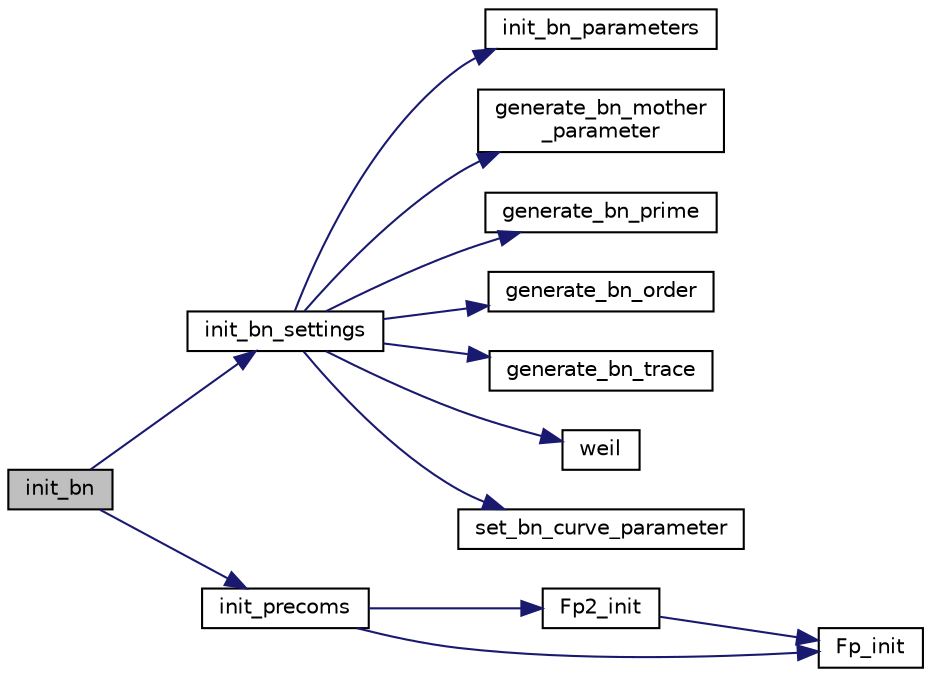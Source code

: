 digraph "init_bn"
{
  edge [fontname="Helvetica",fontsize="10",labelfontname="Helvetica",labelfontsize="10"];
  node [fontname="Helvetica",fontsize="10",shape=record];
  rankdir="LR";
  Node0 [label="init_bn",height=0.2,width=0.4,color="black", fillcolor="grey75", style="filled", fontcolor="black"];
  Node0 -> Node1 [color="midnightblue",fontsize="10",style="solid",fontname="Helvetica"];
  Node1 [label="init_bn_settings",height=0.2,width=0.4,color="black", fillcolor="white", style="filled",URL="$curve__settings_8h.html#a8107b3c4a1ffd201c295046d5ca9cdc1"];
  Node1 -> Node2 [color="midnightblue",fontsize="10",style="solid",fontname="Helvetica"];
  Node2 [label="init_bn_parameters",height=0.2,width=0.4,color="black", fillcolor="white", style="filled",URL="$curve__settings_8h.html#ade0e2bdf8e679d274e8382034652e9bf"];
  Node1 -> Node3 [color="midnightblue",fontsize="10",style="solid",fontname="Helvetica"];
  Node3 [label="generate_bn_mother\l_parameter",height=0.2,width=0.4,color="black", fillcolor="white", style="filled",URL="$curve__settings_8h.html#a3d631b68c5a9a78e5e0af33be4881816"];
  Node1 -> Node4 [color="midnightblue",fontsize="10",style="solid",fontname="Helvetica"];
  Node4 [label="generate_bn_prime",height=0.2,width=0.4,color="black", fillcolor="white", style="filled",URL="$curve__settings_8h.html#aa75121e0ce77955b8e552edc9dd4feb6"];
  Node1 -> Node5 [color="midnightblue",fontsize="10",style="solid",fontname="Helvetica"];
  Node5 [label="generate_bn_order",height=0.2,width=0.4,color="black", fillcolor="white", style="filled",URL="$curve__settings_8h.html#ad68e57a7d472d717193d4ca4331f23cf"];
  Node1 -> Node6 [color="midnightblue",fontsize="10",style="solid",fontname="Helvetica"];
  Node6 [label="generate_bn_trace",height=0.2,width=0.4,color="black", fillcolor="white", style="filled",URL="$curve__settings_8h.html#aaad4de0748d6117b7f665e08dc7a4d24"];
  Node1 -> Node7 [color="midnightblue",fontsize="10",style="solid",fontname="Helvetica"];
  Node7 [label="weil",height=0.2,width=0.4,color="black", fillcolor="white", style="filled",URL="$curve__settings_8h.html#a7442b7929865235118e3abeb198fddcb"];
  Node1 -> Node8 [color="midnightblue",fontsize="10",style="solid",fontname="Helvetica"];
  Node8 [label="set_bn_curve_parameter",height=0.2,width=0.4,color="black", fillcolor="white", style="filled",URL="$curve__settings_8h.html#a951b8514e53db0684c1e61fb3a1e10c4"];
  Node0 -> Node9 [color="midnightblue",fontsize="10",style="solid",fontname="Helvetica"];
  Node9 [label="init_precoms",height=0.2,width=0.4,color="black", fillcolor="white", style="filled",URL="$bn__bls12__precoms_8h.html#a6d8315d6721fda3d585086b15cf55cd8"];
  Node9 -> Node10 [color="midnightblue",fontsize="10",style="solid",fontname="Helvetica"];
  Node10 [label="Fp2_init",height=0.2,width=0.4,color="black", fillcolor="white", style="filled",URL="$bn__fp2_8h.html#a3e3f039eb9b9874e5a4cc30d37f6546c"];
  Node10 -> Node11 [color="midnightblue",fontsize="10",style="solid",fontname="Helvetica"];
  Node11 [label="Fp_init",height=0.2,width=0.4,color="black", fillcolor="white", style="filled",URL="$bn__fp_8h.html#af102c589736284034064b7c2283000cb"];
  Node9 -> Node11 [color="midnightblue",fontsize="10",style="solid",fontname="Helvetica"];
}
